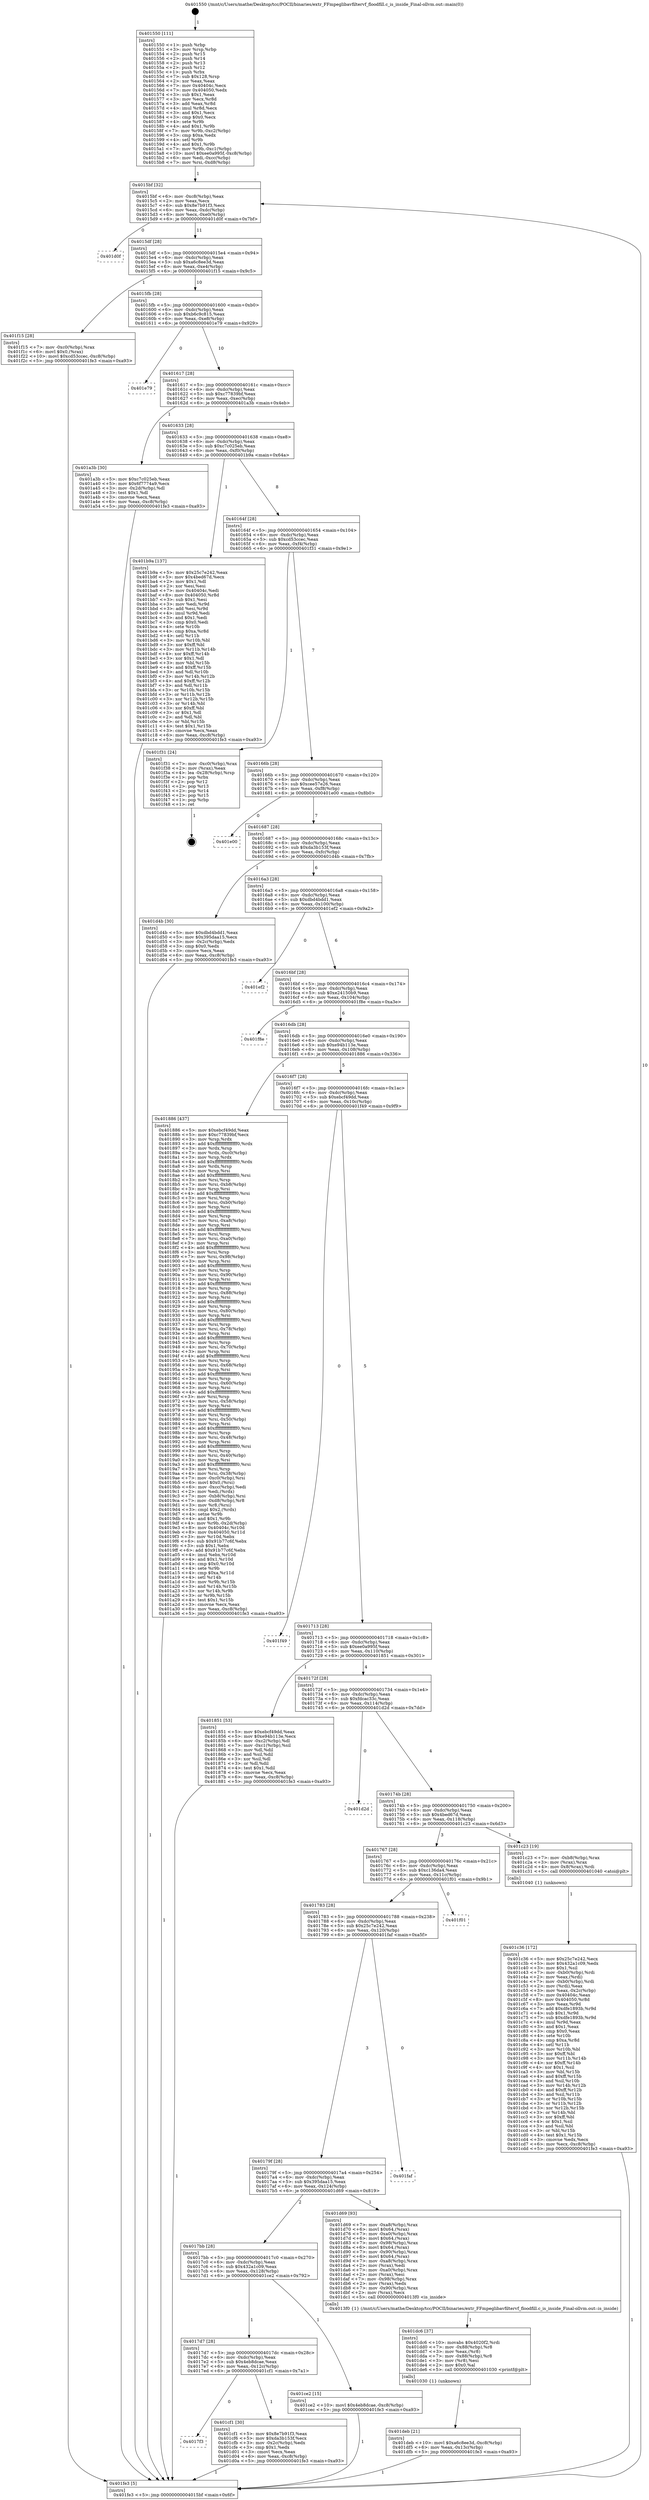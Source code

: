 digraph "0x401550" {
  label = "0x401550 (/mnt/c/Users/mathe/Desktop/tcc/POCII/binaries/extr_FFmpeglibavfiltervf_floodfill.c_is_inside_Final-ollvm.out::main(0))"
  labelloc = "t"
  node[shape=record]

  Entry [label="",width=0.3,height=0.3,shape=circle,fillcolor=black,style=filled]
  "0x4015bf" [label="{
     0x4015bf [32]\l
     | [instrs]\l
     &nbsp;&nbsp;0x4015bf \<+6\>: mov -0xc8(%rbp),%eax\l
     &nbsp;&nbsp;0x4015c5 \<+2\>: mov %eax,%ecx\l
     &nbsp;&nbsp;0x4015c7 \<+6\>: sub $0x8e7b91f3,%ecx\l
     &nbsp;&nbsp;0x4015cd \<+6\>: mov %eax,-0xdc(%rbp)\l
     &nbsp;&nbsp;0x4015d3 \<+6\>: mov %ecx,-0xe0(%rbp)\l
     &nbsp;&nbsp;0x4015d9 \<+6\>: je 0000000000401d0f \<main+0x7bf\>\l
  }"]
  "0x401d0f" [label="{
     0x401d0f\l
  }", style=dashed]
  "0x4015df" [label="{
     0x4015df [28]\l
     | [instrs]\l
     &nbsp;&nbsp;0x4015df \<+5\>: jmp 00000000004015e4 \<main+0x94\>\l
     &nbsp;&nbsp;0x4015e4 \<+6\>: mov -0xdc(%rbp),%eax\l
     &nbsp;&nbsp;0x4015ea \<+5\>: sub $0xa6c8ee3d,%eax\l
     &nbsp;&nbsp;0x4015ef \<+6\>: mov %eax,-0xe4(%rbp)\l
     &nbsp;&nbsp;0x4015f5 \<+6\>: je 0000000000401f15 \<main+0x9c5\>\l
  }"]
  Exit [label="",width=0.3,height=0.3,shape=circle,fillcolor=black,style=filled,peripheries=2]
  "0x401f15" [label="{
     0x401f15 [28]\l
     | [instrs]\l
     &nbsp;&nbsp;0x401f15 \<+7\>: mov -0xc0(%rbp),%rax\l
     &nbsp;&nbsp;0x401f1c \<+6\>: movl $0x0,(%rax)\l
     &nbsp;&nbsp;0x401f22 \<+10\>: movl $0xcd53ccec,-0xc8(%rbp)\l
     &nbsp;&nbsp;0x401f2c \<+5\>: jmp 0000000000401fe3 \<main+0xa93\>\l
  }"]
  "0x4015fb" [label="{
     0x4015fb [28]\l
     | [instrs]\l
     &nbsp;&nbsp;0x4015fb \<+5\>: jmp 0000000000401600 \<main+0xb0\>\l
     &nbsp;&nbsp;0x401600 \<+6\>: mov -0xdc(%rbp),%eax\l
     &nbsp;&nbsp;0x401606 \<+5\>: sub $0xb6c9c815,%eax\l
     &nbsp;&nbsp;0x40160b \<+6\>: mov %eax,-0xe8(%rbp)\l
     &nbsp;&nbsp;0x401611 \<+6\>: je 0000000000401e79 \<main+0x929\>\l
  }"]
  "0x401deb" [label="{
     0x401deb [21]\l
     | [instrs]\l
     &nbsp;&nbsp;0x401deb \<+10\>: movl $0xa6c8ee3d,-0xc8(%rbp)\l
     &nbsp;&nbsp;0x401df5 \<+6\>: mov %eax,-0x13c(%rbp)\l
     &nbsp;&nbsp;0x401dfb \<+5\>: jmp 0000000000401fe3 \<main+0xa93\>\l
  }"]
  "0x401e79" [label="{
     0x401e79\l
  }", style=dashed]
  "0x401617" [label="{
     0x401617 [28]\l
     | [instrs]\l
     &nbsp;&nbsp;0x401617 \<+5\>: jmp 000000000040161c \<main+0xcc\>\l
     &nbsp;&nbsp;0x40161c \<+6\>: mov -0xdc(%rbp),%eax\l
     &nbsp;&nbsp;0x401622 \<+5\>: sub $0xc77839bf,%eax\l
     &nbsp;&nbsp;0x401627 \<+6\>: mov %eax,-0xec(%rbp)\l
     &nbsp;&nbsp;0x40162d \<+6\>: je 0000000000401a3b \<main+0x4eb\>\l
  }"]
  "0x401dc6" [label="{
     0x401dc6 [37]\l
     | [instrs]\l
     &nbsp;&nbsp;0x401dc6 \<+10\>: movabs $0x4020f2,%rdi\l
     &nbsp;&nbsp;0x401dd0 \<+7\>: mov -0x88(%rbp),%r8\l
     &nbsp;&nbsp;0x401dd7 \<+3\>: mov %eax,(%r8)\l
     &nbsp;&nbsp;0x401dda \<+7\>: mov -0x88(%rbp),%r8\l
     &nbsp;&nbsp;0x401de1 \<+3\>: mov (%r8),%esi\l
     &nbsp;&nbsp;0x401de4 \<+2\>: mov $0x0,%al\l
     &nbsp;&nbsp;0x401de6 \<+5\>: call 0000000000401030 \<printf@plt\>\l
     | [calls]\l
     &nbsp;&nbsp;0x401030 \{1\} (unknown)\l
  }"]
  "0x401a3b" [label="{
     0x401a3b [30]\l
     | [instrs]\l
     &nbsp;&nbsp;0x401a3b \<+5\>: mov $0xc7c025eb,%eax\l
     &nbsp;&nbsp;0x401a40 \<+5\>: mov $0x6f7774a9,%ecx\l
     &nbsp;&nbsp;0x401a45 \<+3\>: mov -0x2d(%rbp),%dl\l
     &nbsp;&nbsp;0x401a48 \<+3\>: test $0x1,%dl\l
     &nbsp;&nbsp;0x401a4b \<+3\>: cmovne %ecx,%eax\l
     &nbsp;&nbsp;0x401a4e \<+6\>: mov %eax,-0xc8(%rbp)\l
     &nbsp;&nbsp;0x401a54 \<+5\>: jmp 0000000000401fe3 \<main+0xa93\>\l
  }"]
  "0x401633" [label="{
     0x401633 [28]\l
     | [instrs]\l
     &nbsp;&nbsp;0x401633 \<+5\>: jmp 0000000000401638 \<main+0xe8\>\l
     &nbsp;&nbsp;0x401638 \<+6\>: mov -0xdc(%rbp),%eax\l
     &nbsp;&nbsp;0x40163e \<+5\>: sub $0xc7c025eb,%eax\l
     &nbsp;&nbsp;0x401643 \<+6\>: mov %eax,-0xf0(%rbp)\l
     &nbsp;&nbsp;0x401649 \<+6\>: je 0000000000401b9a \<main+0x64a\>\l
  }"]
  "0x4017f3" [label="{
     0x4017f3\l
  }", style=dashed]
  "0x401b9a" [label="{
     0x401b9a [137]\l
     | [instrs]\l
     &nbsp;&nbsp;0x401b9a \<+5\>: mov $0x25c7e242,%eax\l
     &nbsp;&nbsp;0x401b9f \<+5\>: mov $0x4bed67d,%ecx\l
     &nbsp;&nbsp;0x401ba4 \<+2\>: mov $0x1,%dl\l
     &nbsp;&nbsp;0x401ba6 \<+2\>: xor %esi,%esi\l
     &nbsp;&nbsp;0x401ba8 \<+7\>: mov 0x40404c,%edi\l
     &nbsp;&nbsp;0x401baf \<+8\>: mov 0x404050,%r8d\l
     &nbsp;&nbsp;0x401bb7 \<+3\>: sub $0x1,%esi\l
     &nbsp;&nbsp;0x401bba \<+3\>: mov %edi,%r9d\l
     &nbsp;&nbsp;0x401bbd \<+3\>: add %esi,%r9d\l
     &nbsp;&nbsp;0x401bc0 \<+4\>: imul %r9d,%edi\l
     &nbsp;&nbsp;0x401bc4 \<+3\>: and $0x1,%edi\l
     &nbsp;&nbsp;0x401bc7 \<+3\>: cmp $0x0,%edi\l
     &nbsp;&nbsp;0x401bca \<+4\>: sete %r10b\l
     &nbsp;&nbsp;0x401bce \<+4\>: cmp $0xa,%r8d\l
     &nbsp;&nbsp;0x401bd2 \<+4\>: setl %r11b\l
     &nbsp;&nbsp;0x401bd6 \<+3\>: mov %r10b,%bl\l
     &nbsp;&nbsp;0x401bd9 \<+3\>: xor $0xff,%bl\l
     &nbsp;&nbsp;0x401bdc \<+3\>: mov %r11b,%r14b\l
     &nbsp;&nbsp;0x401bdf \<+4\>: xor $0xff,%r14b\l
     &nbsp;&nbsp;0x401be3 \<+3\>: xor $0x1,%dl\l
     &nbsp;&nbsp;0x401be6 \<+3\>: mov %bl,%r15b\l
     &nbsp;&nbsp;0x401be9 \<+4\>: and $0xff,%r15b\l
     &nbsp;&nbsp;0x401bed \<+3\>: and %dl,%r10b\l
     &nbsp;&nbsp;0x401bf0 \<+3\>: mov %r14b,%r12b\l
     &nbsp;&nbsp;0x401bf3 \<+4\>: and $0xff,%r12b\l
     &nbsp;&nbsp;0x401bf7 \<+3\>: and %dl,%r11b\l
     &nbsp;&nbsp;0x401bfa \<+3\>: or %r10b,%r15b\l
     &nbsp;&nbsp;0x401bfd \<+3\>: or %r11b,%r12b\l
     &nbsp;&nbsp;0x401c00 \<+3\>: xor %r12b,%r15b\l
     &nbsp;&nbsp;0x401c03 \<+3\>: or %r14b,%bl\l
     &nbsp;&nbsp;0x401c06 \<+3\>: xor $0xff,%bl\l
     &nbsp;&nbsp;0x401c09 \<+3\>: or $0x1,%dl\l
     &nbsp;&nbsp;0x401c0c \<+2\>: and %dl,%bl\l
     &nbsp;&nbsp;0x401c0e \<+3\>: or %bl,%r15b\l
     &nbsp;&nbsp;0x401c11 \<+4\>: test $0x1,%r15b\l
     &nbsp;&nbsp;0x401c15 \<+3\>: cmovne %ecx,%eax\l
     &nbsp;&nbsp;0x401c18 \<+6\>: mov %eax,-0xc8(%rbp)\l
     &nbsp;&nbsp;0x401c1e \<+5\>: jmp 0000000000401fe3 \<main+0xa93\>\l
  }"]
  "0x40164f" [label="{
     0x40164f [28]\l
     | [instrs]\l
     &nbsp;&nbsp;0x40164f \<+5\>: jmp 0000000000401654 \<main+0x104\>\l
     &nbsp;&nbsp;0x401654 \<+6\>: mov -0xdc(%rbp),%eax\l
     &nbsp;&nbsp;0x40165a \<+5\>: sub $0xcd53ccec,%eax\l
     &nbsp;&nbsp;0x40165f \<+6\>: mov %eax,-0xf4(%rbp)\l
     &nbsp;&nbsp;0x401665 \<+6\>: je 0000000000401f31 \<main+0x9e1\>\l
  }"]
  "0x401cf1" [label="{
     0x401cf1 [30]\l
     | [instrs]\l
     &nbsp;&nbsp;0x401cf1 \<+5\>: mov $0x8e7b91f3,%eax\l
     &nbsp;&nbsp;0x401cf6 \<+5\>: mov $0xda3b153f,%ecx\l
     &nbsp;&nbsp;0x401cfb \<+3\>: mov -0x2c(%rbp),%edx\l
     &nbsp;&nbsp;0x401cfe \<+3\>: cmp $0x1,%edx\l
     &nbsp;&nbsp;0x401d01 \<+3\>: cmovl %ecx,%eax\l
     &nbsp;&nbsp;0x401d04 \<+6\>: mov %eax,-0xc8(%rbp)\l
     &nbsp;&nbsp;0x401d0a \<+5\>: jmp 0000000000401fe3 \<main+0xa93\>\l
  }"]
  "0x401f31" [label="{
     0x401f31 [24]\l
     | [instrs]\l
     &nbsp;&nbsp;0x401f31 \<+7\>: mov -0xc0(%rbp),%rax\l
     &nbsp;&nbsp;0x401f38 \<+2\>: mov (%rax),%eax\l
     &nbsp;&nbsp;0x401f3a \<+4\>: lea -0x28(%rbp),%rsp\l
     &nbsp;&nbsp;0x401f3e \<+1\>: pop %rbx\l
     &nbsp;&nbsp;0x401f3f \<+2\>: pop %r12\l
     &nbsp;&nbsp;0x401f41 \<+2\>: pop %r13\l
     &nbsp;&nbsp;0x401f43 \<+2\>: pop %r14\l
     &nbsp;&nbsp;0x401f45 \<+2\>: pop %r15\l
     &nbsp;&nbsp;0x401f47 \<+1\>: pop %rbp\l
     &nbsp;&nbsp;0x401f48 \<+1\>: ret\l
  }"]
  "0x40166b" [label="{
     0x40166b [28]\l
     | [instrs]\l
     &nbsp;&nbsp;0x40166b \<+5\>: jmp 0000000000401670 \<main+0x120\>\l
     &nbsp;&nbsp;0x401670 \<+6\>: mov -0xdc(%rbp),%eax\l
     &nbsp;&nbsp;0x401676 \<+5\>: sub $0xcee57e26,%eax\l
     &nbsp;&nbsp;0x40167b \<+6\>: mov %eax,-0xf8(%rbp)\l
     &nbsp;&nbsp;0x401681 \<+6\>: je 0000000000401e00 \<main+0x8b0\>\l
  }"]
  "0x4017d7" [label="{
     0x4017d7 [28]\l
     | [instrs]\l
     &nbsp;&nbsp;0x4017d7 \<+5\>: jmp 00000000004017dc \<main+0x28c\>\l
     &nbsp;&nbsp;0x4017dc \<+6\>: mov -0xdc(%rbp),%eax\l
     &nbsp;&nbsp;0x4017e2 \<+5\>: sub $0x4eb8dcae,%eax\l
     &nbsp;&nbsp;0x4017e7 \<+6\>: mov %eax,-0x12c(%rbp)\l
     &nbsp;&nbsp;0x4017ed \<+6\>: je 0000000000401cf1 \<main+0x7a1\>\l
  }"]
  "0x401e00" [label="{
     0x401e00\l
  }", style=dashed]
  "0x401687" [label="{
     0x401687 [28]\l
     | [instrs]\l
     &nbsp;&nbsp;0x401687 \<+5\>: jmp 000000000040168c \<main+0x13c\>\l
     &nbsp;&nbsp;0x40168c \<+6\>: mov -0xdc(%rbp),%eax\l
     &nbsp;&nbsp;0x401692 \<+5\>: sub $0xda3b153f,%eax\l
     &nbsp;&nbsp;0x401697 \<+6\>: mov %eax,-0xfc(%rbp)\l
     &nbsp;&nbsp;0x40169d \<+6\>: je 0000000000401d4b \<main+0x7fb\>\l
  }"]
  "0x401ce2" [label="{
     0x401ce2 [15]\l
     | [instrs]\l
     &nbsp;&nbsp;0x401ce2 \<+10\>: movl $0x4eb8dcae,-0xc8(%rbp)\l
     &nbsp;&nbsp;0x401cec \<+5\>: jmp 0000000000401fe3 \<main+0xa93\>\l
  }"]
  "0x401d4b" [label="{
     0x401d4b [30]\l
     | [instrs]\l
     &nbsp;&nbsp;0x401d4b \<+5\>: mov $0xdbd4bdd1,%eax\l
     &nbsp;&nbsp;0x401d50 \<+5\>: mov $0x395daa15,%ecx\l
     &nbsp;&nbsp;0x401d55 \<+3\>: mov -0x2c(%rbp),%edx\l
     &nbsp;&nbsp;0x401d58 \<+3\>: cmp $0x0,%edx\l
     &nbsp;&nbsp;0x401d5b \<+3\>: cmove %ecx,%eax\l
     &nbsp;&nbsp;0x401d5e \<+6\>: mov %eax,-0xc8(%rbp)\l
     &nbsp;&nbsp;0x401d64 \<+5\>: jmp 0000000000401fe3 \<main+0xa93\>\l
  }"]
  "0x4016a3" [label="{
     0x4016a3 [28]\l
     | [instrs]\l
     &nbsp;&nbsp;0x4016a3 \<+5\>: jmp 00000000004016a8 \<main+0x158\>\l
     &nbsp;&nbsp;0x4016a8 \<+6\>: mov -0xdc(%rbp),%eax\l
     &nbsp;&nbsp;0x4016ae \<+5\>: sub $0xdbd4bdd1,%eax\l
     &nbsp;&nbsp;0x4016b3 \<+6\>: mov %eax,-0x100(%rbp)\l
     &nbsp;&nbsp;0x4016b9 \<+6\>: je 0000000000401ef2 \<main+0x9a2\>\l
  }"]
  "0x4017bb" [label="{
     0x4017bb [28]\l
     | [instrs]\l
     &nbsp;&nbsp;0x4017bb \<+5\>: jmp 00000000004017c0 \<main+0x270\>\l
     &nbsp;&nbsp;0x4017c0 \<+6\>: mov -0xdc(%rbp),%eax\l
     &nbsp;&nbsp;0x4017c6 \<+5\>: sub $0x432a1c09,%eax\l
     &nbsp;&nbsp;0x4017cb \<+6\>: mov %eax,-0x128(%rbp)\l
     &nbsp;&nbsp;0x4017d1 \<+6\>: je 0000000000401ce2 \<main+0x792\>\l
  }"]
  "0x401ef2" [label="{
     0x401ef2\l
  }", style=dashed]
  "0x4016bf" [label="{
     0x4016bf [28]\l
     | [instrs]\l
     &nbsp;&nbsp;0x4016bf \<+5\>: jmp 00000000004016c4 \<main+0x174\>\l
     &nbsp;&nbsp;0x4016c4 \<+6\>: mov -0xdc(%rbp),%eax\l
     &nbsp;&nbsp;0x4016ca \<+5\>: sub $0xe24150b9,%eax\l
     &nbsp;&nbsp;0x4016cf \<+6\>: mov %eax,-0x104(%rbp)\l
     &nbsp;&nbsp;0x4016d5 \<+6\>: je 0000000000401f8e \<main+0xa3e\>\l
  }"]
  "0x401d69" [label="{
     0x401d69 [93]\l
     | [instrs]\l
     &nbsp;&nbsp;0x401d69 \<+7\>: mov -0xa8(%rbp),%rax\l
     &nbsp;&nbsp;0x401d70 \<+6\>: movl $0x64,(%rax)\l
     &nbsp;&nbsp;0x401d76 \<+7\>: mov -0xa0(%rbp),%rax\l
     &nbsp;&nbsp;0x401d7d \<+6\>: movl $0x64,(%rax)\l
     &nbsp;&nbsp;0x401d83 \<+7\>: mov -0x98(%rbp),%rax\l
     &nbsp;&nbsp;0x401d8a \<+6\>: movl $0x64,(%rax)\l
     &nbsp;&nbsp;0x401d90 \<+7\>: mov -0x90(%rbp),%rax\l
     &nbsp;&nbsp;0x401d97 \<+6\>: movl $0x64,(%rax)\l
     &nbsp;&nbsp;0x401d9d \<+7\>: mov -0xa8(%rbp),%rax\l
     &nbsp;&nbsp;0x401da4 \<+2\>: mov (%rax),%edi\l
     &nbsp;&nbsp;0x401da6 \<+7\>: mov -0xa0(%rbp),%rax\l
     &nbsp;&nbsp;0x401dad \<+2\>: mov (%rax),%esi\l
     &nbsp;&nbsp;0x401daf \<+7\>: mov -0x98(%rbp),%rax\l
     &nbsp;&nbsp;0x401db6 \<+2\>: mov (%rax),%edx\l
     &nbsp;&nbsp;0x401db8 \<+7\>: mov -0x90(%rbp),%rax\l
     &nbsp;&nbsp;0x401dbf \<+2\>: mov (%rax),%ecx\l
     &nbsp;&nbsp;0x401dc1 \<+5\>: call 00000000004013f0 \<is_inside\>\l
     | [calls]\l
     &nbsp;&nbsp;0x4013f0 \{1\} (/mnt/c/Users/mathe/Desktop/tcc/POCII/binaries/extr_FFmpeglibavfiltervf_floodfill.c_is_inside_Final-ollvm.out::is_inside)\l
  }"]
  "0x401f8e" [label="{
     0x401f8e\l
  }", style=dashed]
  "0x4016db" [label="{
     0x4016db [28]\l
     | [instrs]\l
     &nbsp;&nbsp;0x4016db \<+5\>: jmp 00000000004016e0 \<main+0x190\>\l
     &nbsp;&nbsp;0x4016e0 \<+6\>: mov -0xdc(%rbp),%eax\l
     &nbsp;&nbsp;0x4016e6 \<+5\>: sub $0xe94b113e,%eax\l
     &nbsp;&nbsp;0x4016eb \<+6\>: mov %eax,-0x108(%rbp)\l
     &nbsp;&nbsp;0x4016f1 \<+6\>: je 0000000000401886 \<main+0x336\>\l
  }"]
  "0x40179f" [label="{
     0x40179f [28]\l
     | [instrs]\l
     &nbsp;&nbsp;0x40179f \<+5\>: jmp 00000000004017a4 \<main+0x254\>\l
     &nbsp;&nbsp;0x4017a4 \<+6\>: mov -0xdc(%rbp),%eax\l
     &nbsp;&nbsp;0x4017aa \<+5\>: sub $0x395daa15,%eax\l
     &nbsp;&nbsp;0x4017af \<+6\>: mov %eax,-0x124(%rbp)\l
     &nbsp;&nbsp;0x4017b5 \<+6\>: je 0000000000401d69 \<main+0x819\>\l
  }"]
  "0x401886" [label="{
     0x401886 [437]\l
     | [instrs]\l
     &nbsp;&nbsp;0x401886 \<+5\>: mov $0xebcf49dd,%eax\l
     &nbsp;&nbsp;0x40188b \<+5\>: mov $0xc77839bf,%ecx\l
     &nbsp;&nbsp;0x401890 \<+3\>: mov %rsp,%rdx\l
     &nbsp;&nbsp;0x401893 \<+4\>: add $0xfffffffffffffff0,%rdx\l
     &nbsp;&nbsp;0x401897 \<+3\>: mov %rdx,%rsp\l
     &nbsp;&nbsp;0x40189a \<+7\>: mov %rdx,-0xc0(%rbp)\l
     &nbsp;&nbsp;0x4018a1 \<+3\>: mov %rsp,%rdx\l
     &nbsp;&nbsp;0x4018a4 \<+4\>: add $0xfffffffffffffff0,%rdx\l
     &nbsp;&nbsp;0x4018a8 \<+3\>: mov %rdx,%rsp\l
     &nbsp;&nbsp;0x4018ab \<+3\>: mov %rsp,%rsi\l
     &nbsp;&nbsp;0x4018ae \<+4\>: add $0xfffffffffffffff0,%rsi\l
     &nbsp;&nbsp;0x4018b2 \<+3\>: mov %rsi,%rsp\l
     &nbsp;&nbsp;0x4018b5 \<+7\>: mov %rsi,-0xb8(%rbp)\l
     &nbsp;&nbsp;0x4018bc \<+3\>: mov %rsp,%rsi\l
     &nbsp;&nbsp;0x4018bf \<+4\>: add $0xfffffffffffffff0,%rsi\l
     &nbsp;&nbsp;0x4018c3 \<+3\>: mov %rsi,%rsp\l
     &nbsp;&nbsp;0x4018c6 \<+7\>: mov %rsi,-0xb0(%rbp)\l
     &nbsp;&nbsp;0x4018cd \<+3\>: mov %rsp,%rsi\l
     &nbsp;&nbsp;0x4018d0 \<+4\>: add $0xfffffffffffffff0,%rsi\l
     &nbsp;&nbsp;0x4018d4 \<+3\>: mov %rsi,%rsp\l
     &nbsp;&nbsp;0x4018d7 \<+7\>: mov %rsi,-0xa8(%rbp)\l
     &nbsp;&nbsp;0x4018de \<+3\>: mov %rsp,%rsi\l
     &nbsp;&nbsp;0x4018e1 \<+4\>: add $0xfffffffffffffff0,%rsi\l
     &nbsp;&nbsp;0x4018e5 \<+3\>: mov %rsi,%rsp\l
     &nbsp;&nbsp;0x4018e8 \<+7\>: mov %rsi,-0xa0(%rbp)\l
     &nbsp;&nbsp;0x4018ef \<+3\>: mov %rsp,%rsi\l
     &nbsp;&nbsp;0x4018f2 \<+4\>: add $0xfffffffffffffff0,%rsi\l
     &nbsp;&nbsp;0x4018f6 \<+3\>: mov %rsi,%rsp\l
     &nbsp;&nbsp;0x4018f9 \<+7\>: mov %rsi,-0x98(%rbp)\l
     &nbsp;&nbsp;0x401900 \<+3\>: mov %rsp,%rsi\l
     &nbsp;&nbsp;0x401903 \<+4\>: add $0xfffffffffffffff0,%rsi\l
     &nbsp;&nbsp;0x401907 \<+3\>: mov %rsi,%rsp\l
     &nbsp;&nbsp;0x40190a \<+7\>: mov %rsi,-0x90(%rbp)\l
     &nbsp;&nbsp;0x401911 \<+3\>: mov %rsp,%rsi\l
     &nbsp;&nbsp;0x401914 \<+4\>: add $0xfffffffffffffff0,%rsi\l
     &nbsp;&nbsp;0x401918 \<+3\>: mov %rsi,%rsp\l
     &nbsp;&nbsp;0x40191b \<+7\>: mov %rsi,-0x88(%rbp)\l
     &nbsp;&nbsp;0x401922 \<+3\>: mov %rsp,%rsi\l
     &nbsp;&nbsp;0x401925 \<+4\>: add $0xfffffffffffffff0,%rsi\l
     &nbsp;&nbsp;0x401929 \<+3\>: mov %rsi,%rsp\l
     &nbsp;&nbsp;0x40192c \<+4\>: mov %rsi,-0x80(%rbp)\l
     &nbsp;&nbsp;0x401930 \<+3\>: mov %rsp,%rsi\l
     &nbsp;&nbsp;0x401933 \<+4\>: add $0xfffffffffffffff0,%rsi\l
     &nbsp;&nbsp;0x401937 \<+3\>: mov %rsi,%rsp\l
     &nbsp;&nbsp;0x40193a \<+4\>: mov %rsi,-0x78(%rbp)\l
     &nbsp;&nbsp;0x40193e \<+3\>: mov %rsp,%rsi\l
     &nbsp;&nbsp;0x401941 \<+4\>: add $0xfffffffffffffff0,%rsi\l
     &nbsp;&nbsp;0x401945 \<+3\>: mov %rsi,%rsp\l
     &nbsp;&nbsp;0x401948 \<+4\>: mov %rsi,-0x70(%rbp)\l
     &nbsp;&nbsp;0x40194c \<+3\>: mov %rsp,%rsi\l
     &nbsp;&nbsp;0x40194f \<+4\>: add $0xfffffffffffffff0,%rsi\l
     &nbsp;&nbsp;0x401953 \<+3\>: mov %rsi,%rsp\l
     &nbsp;&nbsp;0x401956 \<+4\>: mov %rsi,-0x68(%rbp)\l
     &nbsp;&nbsp;0x40195a \<+3\>: mov %rsp,%rsi\l
     &nbsp;&nbsp;0x40195d \<+4\>: add $0xfffffffffffffff0,%rsi\l
     &nbsp;&nbsp;0x401961 \<+3\>: mov %rsi,%rsp\l
     &nbsp;&nbsp;0x401964 \<+4\>: mov %rsi,-0x60(%rbp)\l
     &nbsp;&nbsp;0x401968 \<+3\>: mov %rsp,%rsi\l
     &nbsp;&nbsp;0x40196b \<+4\>: add $0xfffffffffffffff0,%rsi\l
     &nbsp;&nbsp;0x40196f \<+3\>: mov %rsi,%rsp\l
     &nbsp;&nbsp;0x401972 \<+4\>: mov %rsi,-0x58(%rbp)\l
     &nbsp;&nbsp;0x401976 \<+3\>: mov %rsp,%rsi\l
     &nbsp;&nbsp;0x401979 \<+4\>: add $0xfffffffffffffff0,%rsi\l
     &nbsp;&nbsp;0x40197d \<+3\>: mov %rsi,%rsp\l
     &nbsp;&nbsp;0x401980 \<+4\>: mov %rsi,-0x50(%rbp)\l
     &nbsp;&nbsp;0x401984 \<+3\>: mov %rsp,%rsi\l
     &nbsp;&nbsp;0x401987 \<+4\>: add $0xfffffffffffffff0,%rsi\l
     &nbsp;&nbsp;0x40198b \<+3\>: mov %rsi,%rsp\l
     &nbsp;&nbsp;0x40198e \<+4\>: mov %rsi,-0x48(%rbp)\l
     &nbsp;&nbsp;0x401992 \<+3\>: mov %rsp,%rsi\l
     &nbsp;&nbsp;0x401995 \<+4\>: add $0xfffffffffffffff0,%rsi\l
     &nbsp;&nbsp;0x401999 \<+3\>: mov %rsi,%rsp\l
     &nbsp;&nbsp;0x40199c \<+4\>: mov %rsi,-0x40(%rbp)\l
     &nbsp;&nbsp;0x4019a0 \<+3\>: mov %rsp,%rsi\l
     &nbsp;&nbsp;0x4019a3 \<+4\>: add $0xfffffffffffffff0,%rsi\l
     &nbsp;&nbsp;0x4019a7 \<+3\>: mov %rsi,%rsp\l
     &nbsp;&nbsp;0x4019aa \<+4\>: mov %rsi,-0x38(%rbp)\l
     &nbsp;&nbsp;0x4019ae \<+7\>: mov -0xc0(%rbp),%rsi\l
     &nbsp;&nbsp;0x4019b5 \<+6\>: movl $0x0,(%rsi)\l
     &nbsp;&nbsp;0x4019bb \<+6\>: mov -0xcc(%rbp),%edi\l
     &nbsp;&nbsp;0x4019c1 \<+2\>: mov %edi,(%rdx)\l
     &nbsp;&nbsp;0x4019c3 \<+7\>: mov -0xb8(%rbp),%rsi\l
     &nbsp;&nbsp;0x4019ca \<+7\>: mov -0xd8(%rbp),%r8\l
     &nbsp;&nbsp;0x4019d1 \<+3\>: mov %r8,(%rsi)\l
     &nbsp;&nbsp;0x4019d4 \<+3\>: cmpl $0x2,(%rdx)\l
     &nbsp;&nbsp;0x4019d7 \<+4\>: setne %r9b\l
     &nbsp;&nbsp;0x4019db \<+4\>: and $0x1,%r9b\l
     &nbsp;&nbsp;0x4019df \<+4\>: mov %r9b,-0x2d(%rbp)\l
     &nbsp;&nbsp;0x4019e3 \<+8\>: mov 0x40404c,%r10d\l
     &nbsp;&nbsp;0x4019eb \<+8\>: mov 0x404050,%r11d\l
     &nbsp;&nbsp;0x4019f3 \<+3\>: mov %r10d,%ebx\l
     &nbsp;&nbsp;0x4019f6 \<+6\>: sub $0x91b77c6f,%ebx\l
     &nbsp;&nbsp;0x4019fc \<+3\>: sub $0x1,%ebx\l
     &nbsp;&nbsp;0x4019ff \<+6\>: add $0x91b77c6f,%ebx\l
     &nbsp;&nbsp;0x401a05 \<+4\>: imul %ebx,%r10d\l
     &nbsp;&nbsp;0x401a09 \<+4\>: and $0x1,%r10d\l
     &nbsp;&nbsp;0x401a0d \<+4\>: cmp $0x0,%r10d\l
     &nbsp;&nbsp;0x401a11 \<+4\>: sete %r9b\l
     &nbsp;&nbsp;0x401a15 \<+4\>: cmp $0xa,%r11d\l
     &nbsp;&nbsp;0x401a19 \<+4\>: setl %r14b\l
     &nbsp;&nbsp;0x401a1d \<+3\>: mov %r9b,%r15b\l
     &nbsp;&nbsp;0x401a20 \<+3\>: and %r14b,%r15b\l
     &nbsp;&nbsp;0x401a23 \<+3\>: xor %r14b,%r9b\l
     &nbsp;&nbsp;0x401a26 \<+3\>: or %r9b,%r15b\l
     &nbsp;&nbsp;0x401a29 \<+4\>: test $0x1,%r15b\l
     &nbsp;&nbsp;0x401a2d \<+3\>: cmovne %ecx,%eax\l
     &nbsp;&nbsp;0x401a30 \<+6\>: mov %eax,-0xc8(%rbp)\l
     &nbsp;&nbsp;0x401a36 \<+5\>: jmp 0000000000401fe3 \<main+0xa93\>\l
  }"]
  "0x4016f7" [label="{
     0x4016f7 [28]\l
     | [instrs]\l
     &nbsp;&nbsp;0x4016f7 \<+5\>: jmp 00000000004016fc \<main+0x1ac\>\l
     &nbsp;&nbsp;0x4016fc \<+6\>: mov -0xdc(%rbp),%eax\l
     &nbsp;&nbsp;0x401702 \<+5\>: sub $0xebcf49dd,%eax\l
     &nbsp;&nbsp;0x401707 \<+6\>: mov %eax,-0x10c(%rbp)\l
     &nbsp;&nbsp;0x40170d \<+6\>: je 0000000000401f49 \<main+0x9f9\>\l
  }"]
  "0x401faf" [label="{
     0x401faf\l
  }", style=dashed]
  "0x401f49" [label="{
     0x401f49\l
  }", style=dashed]
  "0x401713" [label="{
     0x401713 [28]\l
     | [instrs]\l
     &nbsp;&nbsp;0x401713 \<+5\>: jmp 0000000000401718 \<main+0x1c8\>\l
     &nbsp;&nbsp;0x401718 \<+6\>: mov -0xdc(%rbp),%eax\l
     &nbsp;&nbsp;0x40171e \<+5\>: sub $0xee0a995f,%eax\l
     &nbsp;&nbsp;0x401723 \<+6\>: mov %eax,-0x110(%rbp)\l
     &nbsp;&nbsp;0x401729 \<+6\>: je 0000000000401851 \<main+0x301\>\l
  }"]
  "0x401783" [label="{
     0x401783 [28]\l
     | [instrs]\l
     &nbsp;&nbsp;0x401783 \<+5\>: jmp 0000000000401788 \<main+0x238\>\l
     &nbsp;&nbsp;0x401788 \<+6\>: mov -0xdc(%rbp),%eax\l
     &nbsp;&nbsp;0x40178e \<+5\>: sub $0x25c7e242,%eax\l
     &nbsp;&nbsp;0x401793 \<+6\>: mov %eax,-0x120(%rbp)\l
     &nbsp;&nbsp;0x401799 \<+6\>: je 0000000000401faf \<main+0xa5f\>\l
  }"]
  "0x401851" [label="{
     0x401851 [53]\l
     | [instrs]\l
     &nbsp;&nbsp;0x401851 \<+5\>: mov $0xebcf49dd,%eax\l
     &nbsp;&nbsp;0x401856 \<+5\>: mov $0xe94b113e,%ecx\l
     &nbsp;&nbsp;0x40185b \<+6\>: mov -0xc2(%rbp),%dl\l
     &nbsp;&nbsp;0x401861 \<+7\>: mov -0xc1(%rbp),%sil\l
     &nbsp;&nbsp;0x401868 \<+3\>: mov %dl,%dil\l
     &nbsp;&nbsp;0x40186b \<+3\>: and %sil,%dil\l
     &nbsp;&nbsp;0x40186e \<+3\>: xor %sil,%dl\l
     &nbsp;&nbsp;0x401871 \<+3\>: or %dl,%dil\l
     &nbsp;&nbsp;0x401874 \<+4\>: test $0x1,%dil\l
     &nbsp;&nbsp;0x401878 \<+3\>: cmovne %ecx,%eax\l
     &nbsp;&nbsp;0x40187b \<+6\>: mov %eax,-0xc8(%rbp)\l
     &nbsp;&nbsp;0x401881 \<+5\>: jmp 0000000000401fe3 \<main+0xa93\>\l
  }"]
  "0x40172f" [label="{
     0x40172f [28]\l
     | [instrs]\l
     &nbsp;&nbsp;0x40172f \<+5\>: jmp 0000000000401734 \<main+0x1e4\>\l
     &nbsp;&nbsp;0x401734 \<+6\>: mov -0xdc(%rbp),%eax\l
     &nbsp;&nbsp;0x40173a \<+5\>: sub $0xfdcac33c,%eax\l
     &nbsp;&nbsp;0x40173f \<+6\>: mov %eax,-0x114(%rbp)\l
     &nbsp;&nbsp;0x401745 \<+6\>: je 0000000000401d2d \<main+0x7dd\>\l
  }"]
  "0x401fe3" [label="{
     0x401fe3 [5]\l
     | [instrs]\l
     &nbsp;&nbsp;0x401fe3 \<+5\>: jmp 00000000004015bf \<main+0x6f\>\l
  }"]
  "0x401550" [label="{
     0x401550 [111]\l
     | [instrs]\l
     &nbsp;&nbsp;0x401550 \<+1\>: push %rbp\l
     &nbsp;&nbsp;0x401551 \<+3\>: mov %rsp,%rbp\l
     &nbsp;&nbsp;0x401554 \<+2\>: push %r15\l
     &nbsp;&nbsp;0x401556 \<+2\>: push %r14\l
     &nbsp;&nbsp;0x401558 \<+2\>: push %r13\l
     &nbsp;&nbsp;0x40155a \<+2\>: push %r12\l
     &nbsp;&nbsp;0x40155c \<+1\>: push %rbx\l
     &nbsp;&nbsp;0x40155d \<+7\>: sub $0x128,%rsp\l
     &nbsp;&nbsp;0x401564 \<+2\>: xor %eax,%eax\l
     &nbsp;&nbsp;0x401566 \<+7\>: mov 0x40404c,%ecx\l
     &nbsp;&nbsp;0x40156d \<+7\>: mov 0x404050,%edx\l
     &nbsp;&nbsp;0x401574 \<+3\>: sub $0x1,%eax\l
     &nbsp;&nbsp;0x401577 \<+3\>: mov %ecx,%r8d\l
     &nbsp;&nbsp;0x40157a \<+3\>: add %eax,%r8d\l
     &nbsp;&nbsp;0x40157d \<+4\>: imul %r8d,%ecx\l
     &nbsp;&nbsp;0x401581 \<+3\>: and $0x1,%ecx\l
     &nbsp;&nbsp;0x401584 \<+3\>: cmp $0x0,%ecx\l
     &nbsp;&nbsp;0x401587 \<+4\>: sete %r9b\l
     &nbsp;&nbsp;0x40158b \<+4\>: and $0x1,%r9b\l
     &nbsp;&nbsp;0x40158f \<+7\>: mov %r9b,-0xc2(%rbp)\l
     &nbsp;&nbsp;0x401596 \<+3\>: cmp $0xa,%edx\l
     &nbsp;&nbsp;0x401599 \<+4\>: setl %r9b\l
     &nbsp;&nbsp;0x40159d \<+4\>: and $0x1,%r9b\l
     &nbsp;&nbsp;0x4015a1 \<+7\>: mov %r9b,-0xc1(%rbp)\l
     &nbsp;&nbsp;0x4015a8 \<+10\>: movl $0xee0a995f,-0xc8(%rbp)\l
     &nbsp;&nbsp;0x4015b2 \<+6\>: mov %edi,-0xcc(%rbp)\l
     &nbsp;&nbsp;0x4015b8 \<+7\>: mov %rsi,-0xd8(%rbp)\l
  }"]
  "0x401f01" [label="{
     0x401f01\l
  }", style=dashed]
  "0x401c36" [label="{
     0x401c36 [172]\l
     | [instrs]\l
     &nbsp;&nbsp;0x401c36 \<+5\>: mov $0x25c7e242,%ecx\l
     &nbsp;&nbsp;0x401c3b \<+5\>: mov $0x432a1c09,%edx\l
     &nbsp;&nbsp;0x401c40 \<+3\>: mov $0x1,%sil\l
     &nbsp;&nbsp;0x401c43 \<+7\>: mov -0xb0(%rbp),%rdi\l
     &nbsp;&nbsp;0x401c4a \<+2\>: mov %eax,(%rdi)\l
     &nbsp;&nbsp;0x401c4c \<+7\>: mov -0xb0(%rbp),%rdi\l
     &nbsp;&nbsp;0x401c53 \<+2\>: mov (%rdi),%eax\l
     &nbsp;&nbsp;0x401c55 \<+3\>: mov %eax,-0x2c(%rbp)\l
     &nbsp;&nbsp;0x401c58 \<+7\>: mov 0x40404c,%eax\l
     &nbsp;&nbsp;0x401c5f \<+8\>: mov 0x404050,%r8d\l
     &nbsp;&nbsp;0x401c67 \<+3\>: mov %eax,%r9d\l
     &nbsp;&nbsp;0x401c6a \<+7\>: add $0xdfe1893b,%r9d\l
     &nbsp;&nbsp;0x401c71 \<+4\>: sub $0x1,%r9d\l
     &nbsp;&nbsp;0x401c75 \<+7\>: sub $0xdfe1893b,%r9d\l
     &nbsp;&nbsp;0x401c7c \<+4\>: imul %r9d,%eax\l
     &nbsp;&nbsp;0x401c80 \<+3\>: and $0x1,%eax\l
     &nbsp;&nbsp;0x401c83 \<+3\>: cmp $0x0,%eax\l
     &nbsp;&nbsp;0x401c86 \<+4\>: sete %r10b\l
     &nbsp;&nbsp;0x401c8a \<+4\>: cmp $0xa,%r8d\l
     &nbsp;&nbsp;0x401c8e \<+4\>: setl %r11b\l
     &nbsp;&nbsp;0x401c92 \<+3\>: mov %r10b,%bl\l
     &nbsp;&nbsp;0x401c95 \<+3\>: xor $0xff,%bl\l
     &nbsp;&nbsp;0x401c98 \<+3\>: mov %r11b,%r14b\l
     &nbsp;&nbsp;0x401c9b \<+4\>: xor $0xff,%r14b\l
     &nbsp;&nbsp;0x401c9f \<+4\>: xor $0x1,%sil\l
     &nbsp;&nbsp;0x401ca3 \<+3\>: mov %bl,%r15b\l
     &nbsp;&nbsp;0x401ca6 \<+4\>: and $0xff,%r15b\l
     &nbsp;&nbsp;0x401caa \<+3\>: and %sil,%r10b\l
     &nbsp;&nbsp;0x401cad \<+3\>: mov %r14b,%r12b\l
     &nbsp;&nbsp;0x401cb0 \<+4\>: and $0xff,%r12b\l
     &nbsp;&nbsp;0x401cb4 \<+3\>: and %sil,%r11b\l
     &nbsp;&nbsp;0x401cb7 \<+3\>: or %r10b,%r15b\l
     &nbsp;&nbsp;0x401cba \<+3\>: or %r11b,%r12b\l
     &nbsp;&nbsp;0x401cbd \<+3\>: xor %r12b,%r15b\l
     &nbsp;&nbsp;0x401cc0 \<+3\>: or %r14b,%bl\l
     &nbsp;&nbsp;0x401cc3 \<+3\>: xor $0xff,%bl\l
     &nbsp;&nbsp;0x401cc6 \<+4\>: or $0x1,%sil\l
     &nbsp;&nbsp;0x401cca \<+3\>: and %sil,%bl\l
     &nbsp;&nbsp;0x401ccd \<+3\>: or %bl,%r15b\l
     &nbsp;&nbsp;0x401cd0 \<+4\>: test $0x1,%r15b\l
     &nbsp;&nbsp;0x401cd4 \<+3\>: cmovne %edx,%ecx\l
     &nbsp;&nbsp;0x401cd7 \<+6\>: mov %ecx,-0xc8(%rbp)\l
     &nbsp;&nbsp;0x401cdd \<+5\>: jmp 0000000000401fe3 \<main+0xa93\>\l
  }"]
  "0x401d2d" [label="{
     0x401d2d\l
  }", style=dashed]
  "0x40174b" [label="{
     0x40174b [28]\l
     | [instrs]\l
     &nbsp;&nbsp;0x40174b \<+5\>: jmp 0000000000401750 \<main+0x200\>\l
     &nbsp;&nbsp;0x401750 \<+6\>: mov -0xdc(%rbp),%eax\l
     &nbsp;&nbsp;0x401756 \<+5\>: sub $0x4bed67d,%eax\l
     &nbsp;&nbsp;0x40175b \<+6\>: mov %eax,-0x118(%rbp)\l
     &nbsp;&nbsp;0x401761 \<+6\>: je 0000000000401c23 \<main+0x6d3\>\l
  }"]
  "0x401767" [label="{
     0x401767 [28]\l
     | [instrs]\l
     &nbsp;&nbsp;0x401767 \<+5\>: jmp 000000000040176c \<main+0x21c\>\l
     &nbsp;&nbsp;0x40176c \<+6\>: mov -0xdc(%rbp),%eax\l
     &nbsp;&nbsp;0x401772 \<+5\>: sub $0xc136da4,%eax\l
     &nbsp;&nbsp;0x401777 \<+6\>: mov %eax,-0x11c(%rbp)\l
     &nbsp;&nbsp;0x40177d \<+6\>: je 0000000000401f01 \<main+0x9b1\>\l
  }"]
  "0x401c23" [label="{
     0x401c23 [19]\l
     | [instrs]\l
     &nbsp;&nbsp;0x401c23 \<+7\>: mov -0xb8(%rbp),%rax\l
     &nbsp;&nbsp;0x401c2a \<+3\>: mov (%rax),%rax\l
     &nbsp;&nbsp;0x401c2d \<+4\>: mov 0x8(%rax),%rdi\l
     &nbsp;&nbsp;0x401c31 \<+5\>: call 0000000000401040 \<atoi@plt\>\l
     | [calls]\l
     &nbsp;&nbsp;0x401040 \{1\} (unknown)\l
  }"]
  Entry -> "0x401550" [label=" 1"]
  "0x4015bf" -> "0x401d0f" [label=" 0"]
  "0x4015bf" -> "0x4015df" [label=" 11"]
  "0x401f31" -> Exit [label=" 1"]
  "0x4015df" -> "0x401f15" [label=" 1"]
  "0x4015df" -> "0x4015fb" [label=" 10"]
  "0x401f15" -> "0x401fe3" [label=" 1"]
  "0x4015fb" -> "0x401e79" [label=" 0"]
  "0x4015fb" -> "0x401617" [label=" 10"]
  "0x401deb" -> "0x401fe3" [label=" 1"]
  "0x401617" -> "0x401a3b" [label=" 1"]
  "0x401617" -> "0x401633" [label=" 9"]
  "0x401dc6" -> "0x401deb" [label=" 1"]
  "0x401633" -> "0x401b9a" [label=" 1"]
  "0x401633" -> "0x40164f" [label=" 8"]
  "0x401d69" -> "0x401dc6" [label=" 1"]
  "0x40164f" -> "0x401f31" [label=" 1"]
  "0x40164f" -> "0x40166b" [label=" 7"]
  "0x401d4b" -> "0x401fe3" [label=" 1"]
  "0x40166b" -> "0x401e00" [label=" 0"]
  "0x40166b" -> "0x401687" [label=" 7"]
  "0x4017d7" -> "0x4017f3" [label=" 0"]
  "0x401687" -> "0x401d4b" [label=" 1"]
  "0x401687" -> "0x4016a3" [label=" 6"]
  "0x4017d7" -> "0x401cf1" [label=" 1"]
  "0x4016a3" -> "0x401ef2" [label=" 0"]
  "0x4016a3" -> "0x4016bf" [label=" 6"]
  "0x401ce2" -> "0x401fe3" [label=" 1"]
  "0x4016bf" -> "0x401f8e" [label=" 0"]
  "0x4016bf" -> "0x4016db" [label=" 6"]
  "0x4017bb" -> "0x4017d7" [label=" 1"]
  "0x4016db" -> "0x401886" [label=" 1"]
  "0x4016db" -> "0x4016f7" [label=" 5"]
  "0x401cf1" -> "0x401fe3" [label=" 1"]
  "0x4016f7" -> "0x401f49" [label=" 0"]
  "0x4016f7" -> "0x401713" [label=" 5"]
  "0x40179f" -> "0x4017bb" [label=" 2"]
  "0x401713" -> "0x401851" [label=" 1"]
  "0x401713" -> "0x40172f" [label=" 4"]
  "0x401851" -> "0x401fe3" [label=" 1"]
  "0x401550" -> "0x4015bf" [label=" 1"]
  "0x401fe3" -> "0x4015bf" [label=" 10"]
  "0x4017bb" -> "0x401ce2" [label=" 1"]
  "0x401886" -> "0x401fe3" [label=" 1"]
  "0x401a3b" -> "0x401fe3" [label=" 1"]
  "0x401b9a" -> "0x401fe3" [label=" 1"]
  "0x401783" -> "0x40179f" [label=" 3"]
  "0x40172f" -> "0x401d2d" [label=" 0"]
  "0x40172f" -> "0x40174b" [label=" 4"]
  "0x40179f" -> "0x401d69" [label=" 1"]
  "0x40174b" -> "0x401c23" [label=" 1"]
  "0x40174b" -> "0x401767" [label=" 3"]
  "0x401c23" -> "0x401c36" [label=" 1"]
  "0x401c36" -> "0x401fe3" [label=" 1"]
  "0x401783" -> "0x401faf" [label=" 0"]
  "0x401767" -> "0x401f01" [label=" 0"]
  "0x401767" -> "0x401783" [label=" 3"]
}
